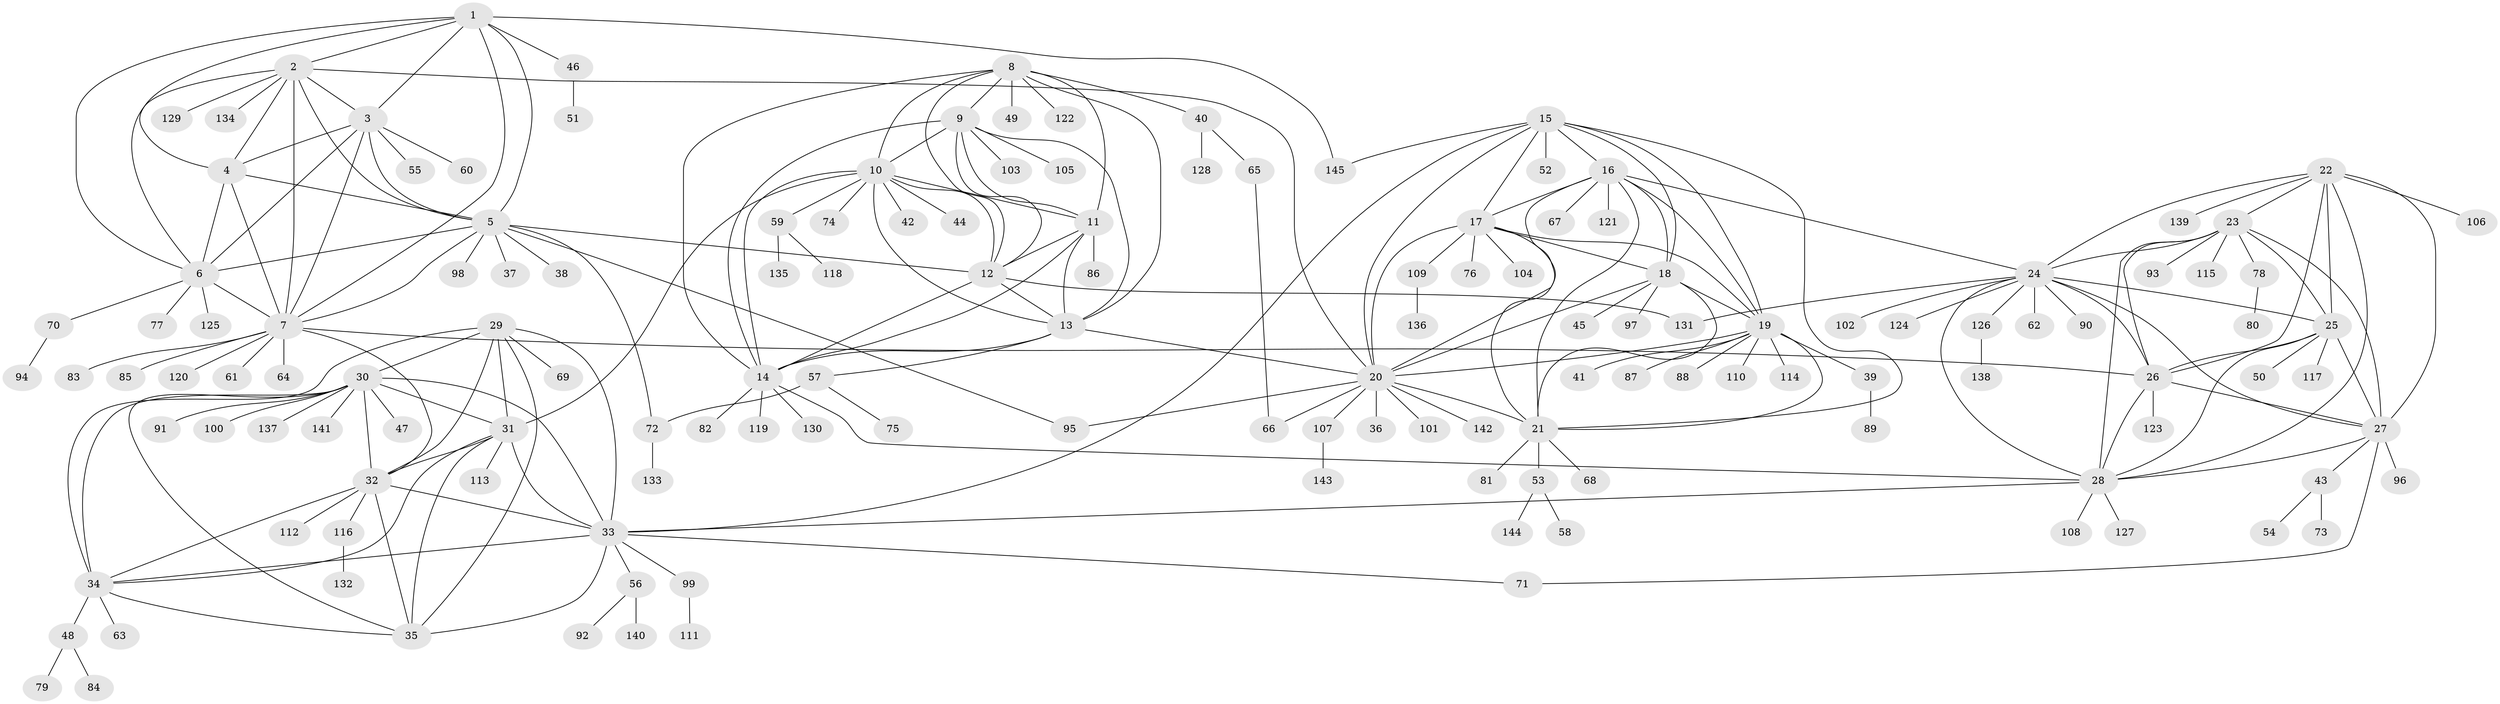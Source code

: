 // coarse degree distribution, {8: 0.05504587155963303, 11: 0.03669724770642202, 3: 0.027522935779816515, 13: 0.009174311926605505, 9: 0.01834862385321101, 4: 0.027522935779816515, 6: 0.03669724770642202, 7: 0.01834862385321101, 10: 0.01834862385321101, 12: 0.009174311926605505, 1: 0.6605504587155964, 2: 0.08256880733944955}
// Generated by graph-tools (version 1.1) at 2025/52/02/27/25 19:52:14]
// undirected, 145 vertices, 231 edges
graph export_dot {
graph [start="1"]
  node [color=gray90,style=filled];
  1;
  2;
  3;
  4;
  5;
  6;
  7;
  8;
  9;
  10;
  11;
  12;
  13;
  14;
  15;
  16;
  17;
  18;
  19;
  20;
  21;
  22;
  23;
  24;
  25;
  26;
  27;
  28;
  29;
  30;
  31;
  32;
  33;
  34;
  35;
  36;
  37;
  38;
  39;
  40;
  41;
  42;
  43;
  44;
  45;
  46;
  47;
  48;
  49;
  50;
  51;
  52;
  53;
  54;
  55;
  56;
  57;
  58;
  59;
  60;
  61;
  62;
  63;
  64;
  65;
  66;
  67;
  68;
  69;
  70;
  71;
  72;
  73;
  74;
  75;
  76;
  77;
  78;
  79;
  80;
  81;
  82;
  83;
  84;
  85;
  86;
  87;
  88;
  89;
  90;
  91;
  92;
  93;
  94;
  95;
  96;
  97;
  98;
  99;
  100;
  101;
  102;
  103;
  104;
  105;
  106;
  107;
  108;
  109;
  110;
  111;
  112;
  113;
  114;
  115;
  116;
  117;
  118;
  119;
  120;
  121;
  122;
  123;
  124;
  125;
  126;
  127;
  128;
  129;
  130;
  131;
  132;
  133;
  134;
  135;
  136;
  137;
  138;
  139;
  140;
  141;
  142;
  143;
  144;
  145;
  1 -- 2;
  1 -- 3;
  1 -- 4;
  1 -- 5;
  1 -- 6;
  1 -- 7;
  1 -- 46;
  1 -- 145;
  2 -- 3;
  2 -- 4;
  2 -- 5;
  2 -- 6;
  2 -- 7;
  2 -- 20;
  2 -- 129;
  2 -- 134;
  3 -- 4;
  3 -- 5;
  3 -- 6;
  3 -- 7;
  3 -- 55;
  3 -- 60;
  4 -- 5;
  4 -- 6;
  4 -- 7;
  5 -- 6;
  5 -- 7;
  5 -- 12;
  5 -- 37;
  5 -- 38;
  5 -- 72;
  5 -- 95;
  5 -- 98;
  6 -- 7;
  6 -- 70;
  6 -- 77;
  6 -- 125;
  7 -- 26;
  7 -- 32;
  7 -- 61;
  7 -- 64;
  7 -- 83;
  7 -- 85;
  7 -- 120;
  8 -- 9;
  8 -- 10;
  8 -- 11;
  8 -- 12;
  8 -- 13;
  8 -- 14;
  8 -- 40;
  8 -- 49;
  8 -- 122;
  9 -- 10;
  9 -- 11;
  9 -- 12;
  9 -- 13;
  9 -- 14;
  9 -- 103;
  9 -- 105;
  10 -- 11;
  10 -- 12;
  10 -- 13;
  10 -- 14;
  10 -- 31;
  10 -- 42;
  10 -- 44;
  10 -- 59;
  10 -- 74;
  11 -- 12;
  11 -- 13;
  11 -- 14;
  11 -- 86;
  12 -- 13;
  12 -- 14;
  12 -- 131;
  13 -- 14;
  13 -- 20;
  13 -- 57;
  14 -- 28;
  14 -- 82;
  14 -- 119;
  14 -- 130;
  15 -- 16;
  15 -- 17;
  15 -- 18;
  15 -- 19;
  15 -- 20;
  15 -- 21;
  15 -- 33;
  15 -- 52;
  15 -- 145;
  16 -- 17;
  16 -- 18;
  16 -- 19;
  16 -- 20;
  16 -- 21;
  16 -- 24;
  16 -- 67;
  16 -- 121;
  17 -- 18;
  17 -- 19;
  17 -- 20;
  17 -- 21;
  17 -- 76;
  17 -- 104;
  17 -- 109;
  18 -- 19;
  18 -- 20;
  18 -- 21;
  18 -- 45;
  18 -- 97;
  19 -- 20;
  19 -- 21;
  19 -- 39;
  19 -- 41;
  19 -- 87;
  19 -- 88;
  19 -- 110;
  19 -- 114;
  20 -- 21;
  20 -- 36;
  20 -- 66;
  20 -- 95;
  20 -- 101;
  20 -- 107;
  20 -- 142;
  21 -- 53;
  21 -- 68;
  21 -- 81;
  22 -- 23;
  22 -- 24;
  22 -- 25;
  22 -- 26;
  22 -- 27;
  22 -- 28;
  22 -- 106;
  22 -- 139;
  23 -- 24;
  23 -- 25;
  23 -- 26;
  23 -- 27;
  23 -- 28;
  23 -- 78;
  23 -- 93;
  23 -- 115;
  24 -- 25;
  24 -- 26;
  24 -- 27;
  24 -- 28;
  24 -- 62;
  24 -- 90;
  24 -- 102;
  24 -- 124;
  24 -- 126;
  24 -- 131;
  25 -- 26;
  25 -- 27;
  25 -- 28;
  25 -- 50;
  25 -- 117;
  26 -- 27;
  26 -- 28;
  26 -- 123;
  27 -- 28;
  27 -- 43;
  27 -- 71;
  27 -- 96;
  28 -- 33;
  28 -- 108;
  28 -- 127;
  29 -- 30;
  29 -- 31;
  29 -- 32;
  29 -- 33;
  29 -- 34;
  29 -- 35;
  29 -- 69;
  30 -- 31;
  30 -- 32;
  30 -- 33;
  30 -- 34;
  30 -- 35;
  30 -- 47;
  30 -- 91;
  30 -- 100;
  30 -- 137;
  30 -- 141;
  31 -- 32;
  31 -- 33;
  31 -- 34;
  31 -- 35;
  31 -- 113;
  32 -- 33;
  32 -- 34;
  32 -- 35;
  32 -- 112;
  32 -- 116;
  33 -- 34;
  33 -- 35;
  33 -- 56;
  33 -- 71;
  33 -- 99;
  34 -- 35;
  34 -- 48;
  34 -- 63;
  39 -- 89;
  40 -- 65;
  40 -- 128;
  43 -- 54;
  43 -- 73;
  46 -- 51;
  48 -- 79;
  48 -- 84;
  53 -- 58;
  53 -- 144;
  56 -- 92;
  56 -- 140;
  57 -- 72;
  57 -- 75;
  59 -- 118;
  59 -- 135;
  65 -- 66;
  70 -- 94;
  72 -- 133;
  78 -- 80;
  99 -- 111;
  107 -- 143;
  109 -- 136;
  116 -- 132;
  126 -- 138;
}
